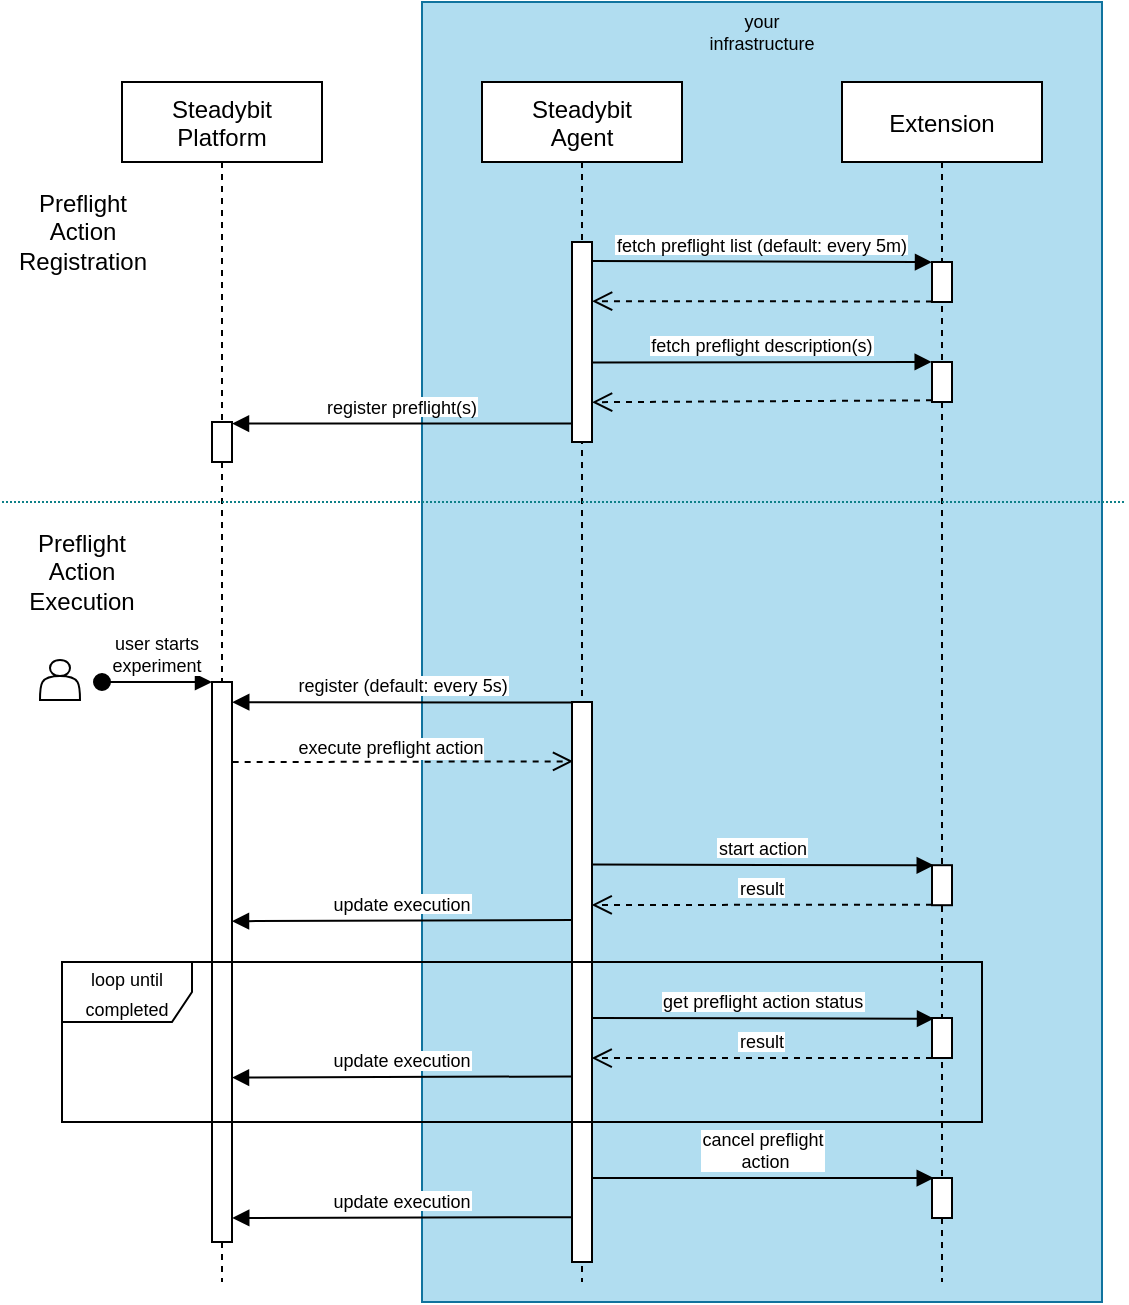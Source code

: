 <mxfile version="26.1.3">
  <diagram id="kgpKYQtTHZ0yAKxKKP6v" name="Page-1">
    <mxGraphModel dx="1434" dy="693" grid="1" gridSize="10" guides="1" tooltips="1" connect="1" arrows="1" fold="1" page="1" pageScale="1" pageWidth="827" pageHeight="1169" math="0" shadow="0">
      <root>
        <mxCell id="0" />
        <mxCell id="1" parent="0" />
        <mxCell id="w1trGcJWHktViOVa-wdd-44" value="" style="whiteSpace=wrap;html=1;labelBackgroundColor=#0000CC;fontSize=9;fillColor=#b1ddf0;strokeColor=#10739e;" parent="1" vertex="1">
          <mxGeometry x="290" y="40" width="340" height="650" as="geometry" />
        </mxCell>
        <mxCell id="3nuBFxr9cyL0pnOWT2aG-1" value="Steadybit &#xa;Platform" style="shape=umlLifeline;perimeter=lifelinePerimeter;container=1;collapsible=0;recursiveResize=0;rounded=0;shadow=0;strokeWidth=1;" parent="1" vertex="1">
          <mxGeometry x="140" y="80" width="100" height="600" as="geometry" />
        </mxCell>
        <mxCell id="3nuBFxr9cyL0pnOWT2aG-2" value="" style="points=[];perimeter=orthogonalPerimeter;rounded=0;shadow=0;strokeWidth=1;" parent="3nuBFxr9cyL0pnOWT2aG-1" vertex="1">
          <mxGeometry x="45" y="300" width="10" height="280" as="geometry" />
        </mxCell>
        <mxCell id="3nuBFxr9cyL0pnOWT2aG-3" value="user starts&#xa;experiment" style="verticalAlign=bottom;startArrow=oval;endArrow=block;startSize=8;shadow=0;strokeWidth=1;fontSize=9;" parent="3nuBFxr9cyL0pnOWT2aG-1" target="3nuBFxr9cyL0pnOWT2aG-2" edge="1">
          <mxGeometry relative="1" as="geometry">
            <mxPoint x="-10" y="300" as="sourcePoint" />
          </mxGeometry>
        </mxCell>
        <mxCell id="w1trGcJWHktViOVa-wdd-7" value="" style="points=[];perimeter=orthogonalPerimeter;rounded=0;shadow=0;strokeWidth=1;" parent="3nuBFxr9cyL0pnOWT2aG-1" vertex="1">
          <mxGeometry x="45" y="170" width="10" height="20" as="geometry" />
        </mxCell>
        <mxCell id="3nuBFxr9cyL0pnOWT2aG-5" value="Steadybit&#xa;Agent" style="shape=umlLifeline;perimeter=lifelinePerimeter;container=1;collapsible=0;recursiveResize=0;rounded=0;shadow=0;strokeWidth=1;" parent="1" vertex="1">
          <mxGeometry x="320" y="80" width="100" height="600" as="geometry" />
        </mxCell>
        <mxCell id="3nuBFxr9cyL0pnOWT2aG-6" value="" style="points=[];perimeter=orthogonalPerimeter;rounded=0;shadow=0;strokeWidth=1;" parent="3nuBFxr9cyL0pnOWT2aG-5" vertex="1">
          <mxGeometry x="45" y="80" width="10" height="100" as="geometry" />
        </mxCell>
        <mxCell id="w1trGcJWHktViOVa-wdd-23" value="" style="points=[];perimeter=orthogonalPerimeter;rounded=0;shadow=0;strokeWidth=1;fillColor=default;" parent="3nuBFxr9cyL0pnOWT2aG-5" vertex="1">
          <mxGeometry x="45" y="310" width="10" height="280" as="geometry" />
        </mxCell>
        <mxCell id="3nuBFxr9cyL0pnOWT2aG-9" value="fetch preflight list (default: every 5m)" style="verticalAlign=bottom;endArrow=block;shadow=0;strokeWidth=1;entryX=0;entryY=0.004;entryDx=0;entryDy=0;entryPerimeter=0;exitX=1;exitY=0.095;exitDx=0;exitDy=0;exitPerimeter=0;fontSize=9;" parent="1" source="3nuBFxr9cyL0pnOWT2aG-6" target="w1trGcJWHktViOVa-wdd-2" edge="1">
          <mxGeometry relative="1" as="geometry">
            <mxPoint x="400" y="170" as="sourcePoint" />
            <mxPoint x="540" y="170" as="targetPoint" />
            <Array as="points" />
          </mxGeometry>
        </mxCell>
        <mxCell id="w1trGcJWHktViOVa-wdd-1" value="Extension" style="shape=umlLifeline;perimeter=lifelinePerimeter;container=1;collapsible=0;recursiveResize=0;rounded=0;shadow=0;strokeWidth=1;" parent="1" vertex="1">
          <mxGeometry x="500" y="80" width="100" height="600" as="geometry" />
        </mxCell>
        <mxCell id="w1trGcJWHktViOVa-wdd-2" value="" style="points=[];perimeter=orthogonalPerimeter;rounded=0;shadow=0;strokeWidth=1;" parent="w1trGcJWHktViOVa-wdd-1" vertex="1">
          <mxGeometry x="45" y="90" width="10" height="20" as="geometry" />
        </mxCell>
        <mxCell id="w1trGcJWHktViOVa-wdd-6" value="" style="points=[];perimeter=orthogonalPerimeter;rounded=0;shadow=0;strokeWidth=1;" parent="w1trGcJWHktViOVa-wdd-1" vertex="1">
          <mxGeometry x="45" y="140" width="10" height="20" as="geometry" />
        </mxCell>
        <mxCell id="w1trGcJWHktViOVa-wdd-36" value="" style="points=[];perimeter=orthogonalPerimeter;rounded=0;shadow=0;strokeWidth=1;" parent="w1trGcJWHktViOVa-wdd-1" vertex="1">
          <mxGeometry x="45" y="391.6" width="10" height="20" as="geometry" />
        </mxCell>
        <mxCell id="w1trGcJWHktViOVa-wdd-39" value="" style="points=[];perimeter=orthogonalPerimeter;rounded=0;shadow=0;strokeWidth=1;" parent="w1trGcJWHktViOVa-wdd-1" vertex="1">
          <mxGeometry x="45" y="548" width="10" height="20" as="geometry" />
        </mxCell>
        <mxCell id="w1trGcJWHktViOVa-wdd-3" value="" style="verticalAlign=bottom;endArrow=open;dashed=1;endSize=8;shadow=0;strokeWidth=1;exitX=-0.001;exitY=0.987;exitDx=0;exitDy=0;exitPerimeter=0;entryX=1.005;entryY=0.296;entryDx=0;entryDy=0;entryPerimeter=0;" parent="1" source="w1trGcJWHktViOVa-wdd-2" target="3nuBFxr9cyL0pnOWT2aG-6" edge="1">
          <mxGeometry relative="1" as="geometry">
            <mxPoint x="400" y="191" as="targetPoint" />
            <mxPoint x="540" y="190.0" as="sourcePoint" />
            <Array as="points" />
          </mxGeometry>
        </mxCell>
        <mxCell id="w1trGcJWHktViOVa-wdd-4" value="fetch preflight description(s)" style="verticalAlign=bottom;endArrow=block;shadow=0;strokeWidth=1;entryX=-0.015;entryY=-0.001;entryDx=0;entryDy=0;entryPerimeter=0;exitX=0.996;exitY=0.602;exitDx=0;exitDy=0;exitPerimeter=0;fontSize=9;" parent="1" source="3nuBFxr9cyL0pnOWT2aG-6" target="w1trGcJWHktViOVa-wdd-6" edge="1">
          <mxGeometry relative="1" as="geometry">
            <mxPoint x="350" y="220" as="sourcePoint" />
            <mxPoint x="550" y="220" as="targetPoint" />
            <Array as="points" />
          </mxGeometry>
        </mxCell>
        <mxCell id="w1trGcJWHktViOVa-wdd-5" value="" style="verticalAlign=bottom;endArrow=open;dashed=1;endSize=8;shadow=0;strokeWidth=1;exitX=0;exitY=0.958;exitDx=0;exitDy=0;exitPerimeter=0;entryX=1.004;entryY=0.801;entryDx=0;entryDy=0;entryPerimeter=0;" parent="1" source="w1trGcJWHktViOVa-wdd-6" target="3nuBFxr9cyL0pnOWT2aG-6" edge="1">
          <mxGeometry relative="1" as="geometry">
            <mxPoint x="380" y="240" as="targetPoint" />
            <mxPoint x="553" y="240" as="sourcePoint" />
            <Array as="points" />
          </mxGeometry>
        </mxCell>
        <mxCell id="w1trGcJWHktViOVa-wdd-8" value="register preflight(s)" style="verticalAlign=bottom;endArrow=block;shadow=0;strokeWidth=1;exitX=0;exitY=0.908;exitDx=0;exitDy=0;exitPerimeter=0;fontSize=9;" parent="1" source="3nuBFxr9cyL0pnOWT2aG-6" target="w1trGcJWHktViOVa-wdd-7" edge="1">
          <mxGeometry relative="1" as="geometry">
            <mxPoint x="365" y="230" as="sourcePoint" />
            <mxPoint x="564.85" y="229.98" as="targetPoint" />
            <Array as="points" />
          </mxGeometry>
        </mxCell>
        <mxCell id="w1trGcJWHktViOVa-wdd-9" value="" style="shape=actor;whiteSpace=wrap;html=1;" parent="1" vertex="1">
          <mxGeometry x="99" y="369" width="20" height="20" as="geometry" />
        </mxCell>
        <mxCell id="w1trGcJWHktViOVa-wdd-19" value="" style="endArrow=none;dashed=1;html=1;rounded=0;fontSize=7;fillColor=#b0e3e6;strokeColor=#0e8088;dashPattern=1 1;" parent="1" edge="1">
          <mxGeometry width="50" height="50" relative="1" as="geometry">
            <mxPoint x="80" y="290" as="sourcePoint" />
            <mxPoint x="641" y="290" as="targetPoint" />
          </mxGeometry>
        </mxCell>
        <mxCell id="w1trGcJWHktViOVa-wdd-20" value="&lt;font style=&quot;font-size: 12px;&quot;&gt;Preflight Action Registration&lt;/font&gt;" style="text;html=1;strokeColor=none;fillColor=none;align=center;verticalAlign=middle;whiteSpace=wrap;rounded=0;fontSize=10;" parent="1" vertex="1">
          <mxGeometry x="81" y="140" width="79" height="30" as="geometry" />
        </mxCell>
        <mxCell id="w1trGcJWHktViOVa-wdd-21" value="&lt;font style=&quot;font-size: 12px;&quot;&gt;Preflight Action Execution&lt;/font&gt;" style="text;html=1;strokeColor=none;fillColor=none;align=center;verticalAlign=middle;whiteSpace=wrap;rounded=0;fontSize=10;" parent="1" vertex="1">
          <mxGeometry x="80" y="310" width="80" height="30" as="geometry" />
        </mxCell>
        <mxCell id="w1trGcJWHktViOVa-wdd-25" value="register (default: every 5s)" style="verticalAlign=bottom;endArrow=block;shadow=0;strokeWidth=1;fontSize=9;exitX=0.055;exitY=0.001;exitDx=0;exitDy=0;exitPerimeter=0;entryX=1.013;entryY=0.036;entryDx=0;entryDy=0;entryPerimeter=0;" parent="1" source="w1trGcJWHktViOVa-wdd-23" target="3nuBFxr9cyL0pnOWT2aG-2" edge="1">
          <mxGeometry relative="1" as="geometry">
            <mxPoint x="270" y="420" as="sourcePoint" />
            <mxPoint x="200" y="390" as="targetPoint" />
            <Array as="points" />
          </mxGeometry>
        </mxCell>
        <mxCell id="w1trGcJWHktViOVa-wdd-43" value="update execution" style="verticalAlign=bottom;endArrow=block;shadow=0;strokeWidth=1;fontSize=9;entryX=1.013;entryY=0.85;entryDx=0;entryDy=0;entryPerimeter=0;exitX=-0.047;exitY=0.92;exitDx=0;exitDy=0;exitPerimeter=0;" parent="1" source="w1trGcJWHktViOVa-wdd-23" edge="1">
          <mxGeometry relative="1" as="geometry">
            <mxPoint x="360" y="648" as="sourcePoint" />
            <mxPoint x="195.13" y="648" as="targetPoint" />
            <Array as="points" />
          </mxGeometry>
        </mxCell>
        <mxCell id="w1trGcJWHktViOVa-wdd-42" value="update execution" style="verticalAlign=bottom;endArrow=block;shadow=0;strokeWidth=1;fontSize=9;exitX=-0.003;exitY=0.5;exitDx=0;exitDy=0;exitPerimeter=0;entryX=1;entryY=0.503;entryDx=0;entryDy=0;entryPerimeter=0;" parent="1" edge="1">
          <mxGeometry relative="1" as="geometry">
            <mxPoint x="364.97" y="499" as="sourcePoint" />
            <mxPoint x="195" y="499.6" as="targetPoint" />
            <Array as="points" />
          </mxGeometry>
        </mxCell>
        <mxCell id="w1trGcJWHktViOVa-wdd-38" value="result" style="verticalAlign=bottom;endArrow=open;dashed=1;endSize=8;shadow=0;strokeWidth=1;exitX=0;exitY=0.99;exitDx=0;exitDy=0;exitPerimeter=0;entryX=0.984;entryY=0.447;entryDx=0;entryDy=0;entryPerimeter=0;fontSize=9;" parent="1" source="w1trGcJWHktViOVa-wdd-36" edge="1">
          <mxGeometry relative="1" as="geometry">
            <mxPoint x="374.84" y="491.46" as="targetPoint" />
            <mxPoint x="539.96" y="491.13" as="sourcePoint" />
            <Array as="points" />
            <mxPoint as="offset" />
          </mxGeometry>
        </mxCell>
        <mxCell id="w1trGcJWHktViOVa-wdd-37" value="start action" style="verticalAlign=bottom;endArrow=block;shadow=0;strokeWidth=1;fontSize=9;entryX=0.087;entryY=0.003;entryDx=0;entryDy=0;entryPerimeter=0;exitX=0.996;exitY=0.335;exitDx=0;exitDy=0;exitPerimeter=0;" parent="1" target="w1trGcJWHktViOVa-wdd-36" edge="1">
          <mxGeometry relative="1" as="geometry">
            <mxPoint x="374.96" y="471.3" as="sourcePoint" />
            <mxPoint x="436.72" y="512.6" as="targetPoint" />
            <Array as="points" />
          </mxGeometry>
        </mxCell>
        <mxCell id="w1trGcJWHktViOVa-wdd-45" value="" style="verticalAlign=bottom;endArrow=open;dashed=1;endSize=8;shadow=0;strokeWidth=1;entryX=0.053;entryY=0.106;entryDx=0;entryDy=0;entryPerimeter=0;exitX=1.033;exitY=0.143;exitDx=0;exitDy=0;exitPerimeter=0;" parent="1" source="3nuBFxr9cyL0pnOWT2aG-2" target="w1trGcJWHktViOVa-wdd-23" edge="1">
          <mxGeometry relative="1" as="geometry">
            <mxPoint x="385.04" y="250.1" as="targetPoint" />
            <mxPoint x="200" y="420" as="sourcePoint" />
            <Array as="points" />
          </mxGeometry>
        </mxCell>
        <mxCell id="w1trGcJWHktViOVa-wdd-46" value="execute preflight action" style="edgeLabel;html=1;align=center;verticalAlign=middle;resizable=0;points=[];fontSize=9;" parent="w1trGcJWHktViOVa-wdd-45" vertex="1" connectable="0">
          <mxGeometry x="0.11" y="-1" relative="1" as="geometry">
            <mxPoint x="-16" y="-8" as="offset" />
          </mxGeometry>
        </mxCell>
        <mxCell id="w1trGcJWHktViOVa-wdd-48" value="your infrastructure" style="text;html=1;strokeColor=none;fillColor=none;align=center;verticalAlign=middle;whiteSpace=wrap;rounded=0;labelBackgroundColor=none;fontSize=9;" parent="1" vertex="1">
          <mxGeometry x="430" y="40" width="60" height="30" as="geometry" />
        </mxCell>
        <mxCell id="w1trGcJWHktViOVa-wdd-40" value="cancel preflight&#xa; action" style="verticalAlign=bottom;endArrow=block;shadow=0;strokeWidth=1;fontSize=9;entryX=0.087;entryY=0.003;entryDx=0;entryDy=0;entryPerimeter=0;" parent="1" source="w1trGcJWHktViOVa-wdd-23" target="w1trGcJWHktViOVa-wdd-39" edge="1">
          <mxGeometry relative="1" as="geometry">
            <mxPoint x="375" y="559.8" as="sourcePoint" />
            <mxPoint x="-63.28" y="521.4" as="targetPoint" />
            <Array as="points" />
          </mxGeometry>
        </mxCell>
        <mxCell id="TQGvzOqITg59MMcTdc7S-1" value="&lt;font style=&quot;font-size: 9px;&quot;&gt;loop until completed&lt;/font&gt;" style="shape=umlFrame;whiteSpace=wrap;html=1;width=65;height=30;" parent="1" vertex="1">
          <mxGeometry x="110" y="520" width="460" height="80" as="geometry" />
        </mxCell>
        <mxCell id="TQGvzOqITg59MMcTdc7S-2" value="" style="points=[];perimeter=orthogonalPerimeter;rounded=0;shadow=0;strokeWidth=1;" parent="1" vertex="1">
          <mxGeometry x="545" y="548" width="10" height="20" as="geometry" />
        </mxCell>
        <mxCell id="TQGvzOqITg59MMcTdc7S-3" value="get preflight action status" style="verticalAlign=bottom;endArrow=block;shadow=0;strokeWidth=1;fontSize=9;entryX=0.087;entryY=0.003;entryDx=0;entryDy=0;entryPerimeter=0;exitX=0.996;exitY=0.335;exitDx=0;exitDy=0;exitPerimeter=0;" parent="1" edge="1">
          <mxGeometry relative="1" as="geometry">
            <mxPoint x="375.09" y="548" as="sourcePoint" />
            <mxPoint x="546.0" y="548.36" as="targetPoint" />
            <Array as="points" />
          </mxGeometry>
        </mxCell>
        <mxCell id="TQGvzOqITg59MMcTdc7S-4" value="result" style="verticalAlign=bottom;endArrow=open;dashed=1;endSize=8;shadow=0;strokeWidth=1;exitX=0;exitY=0.99;exitDx=0;exitDy=0;exitPerimeter=0;entryX=0.984;entryY=0.447;entryDx=0;entryDy=0;entryPerimeter=0;fontSize=9;" parent="1" edge="1">
          <mxGeometry relative="1" as="geometry">
            <mxPoint x="374.84" y="568.06" as="targetPoint" />
            <mxPoint x="545" y="568" as="sourcePoint" />
            <Array as="points" />
            <mxPoint as="offset" />
          </mxGeometry>
        </mxCell>
        <mxCell id="TQGvzOqITg59MMcTdc7S-5" value="update execution" style="verticalAlign=bottom;endArrow=block;shadow=0;strokeWidth=1;fontSize=9;exitX=-0.003;exitY=0.5;exitDx=0;exitDy=0;exitPerimeter=0;entryX=1;entryY=0.503;entryDx=0;entryDy=0;entryPerimeter=0;" parent="1" edge="1">
          <mxGeometry relative="1" as="geometry">
            <mxPoint x="364.97" y="577.2" as="sourcePoint" />
            <mxPoint x="195" y="577.8" as="targetPoint" />
            <Array as="points" />
          </mxGeometry>
        </mxCell>
      </root>
    </mxGraphModel>
  </diagram>
</mxfile>
